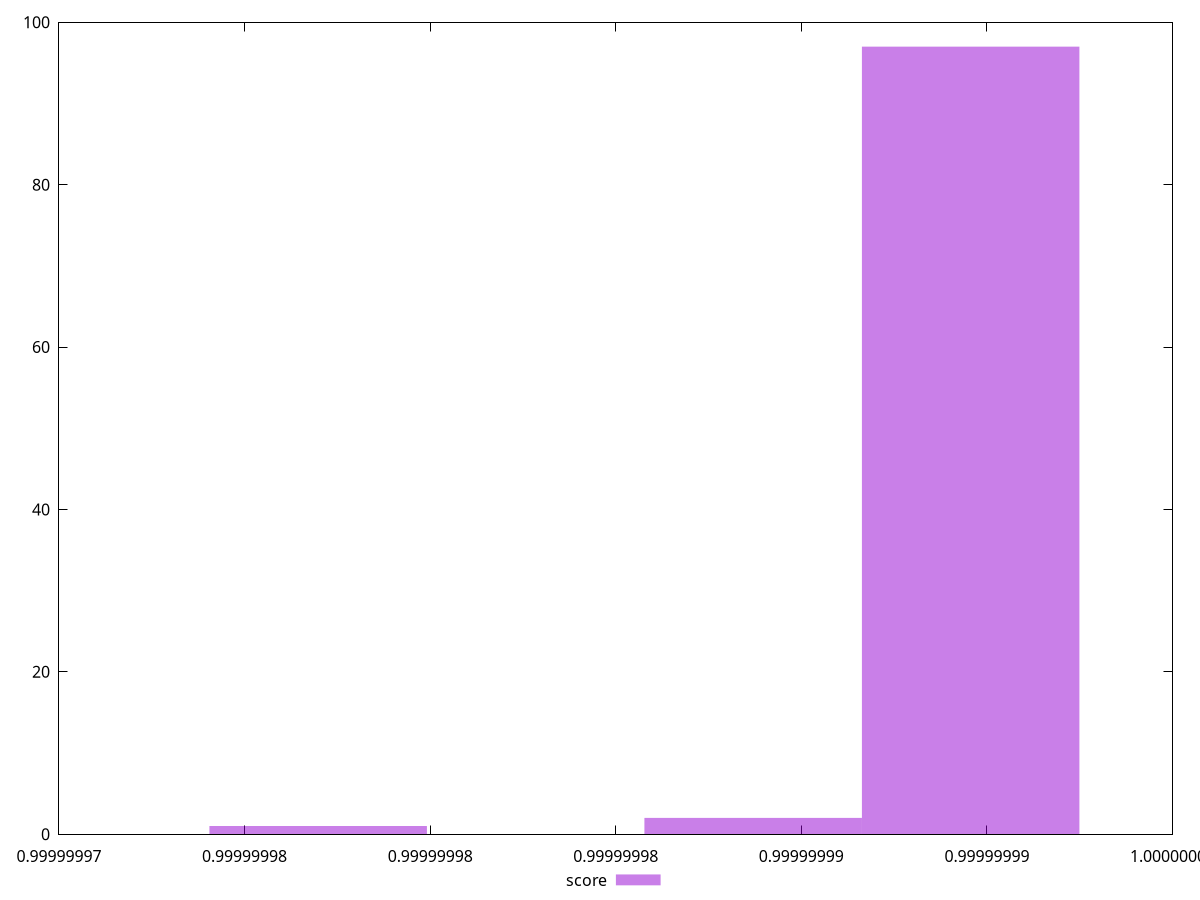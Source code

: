 reset
set terminal svg size 640, 490 enhanced background rgb 'white'
set output "reprap/bootup-time/samples/pages+cached+noexternal+nofonts+nosvg+noimg/score/histogram.svg"

$score <<EOF
0.9999999945620865 97
0.9999999887022009 2
0.9999999769824295 1
EOF

set key outside below
set boxwidth 5.859885693799726e-9
set yrange [0:100]
set style fill transparent solid 0.5 noborder

plot \
  $score title "score" with boxes, \


reset